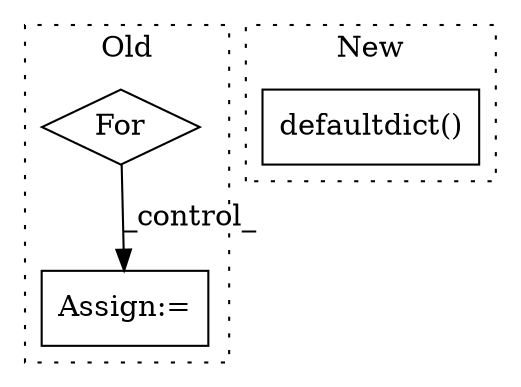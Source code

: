 digraph G {
subgraph cluster0 {
1 [label="For" a="107" s="3854,3875" l="4,14" shape="diamond"];
3 [label="Assign:=" a="68" s="3899" l="3" shape="box"];
label = "Old";
style="dotted";
}
subgraph cluster1 {
2 [label="defaultdict()" a="75" s="3472,3501" l="24,1" shape="box"];
label = "New";
style="dotted";
}
1 -> 3 [label="_control_"];
}